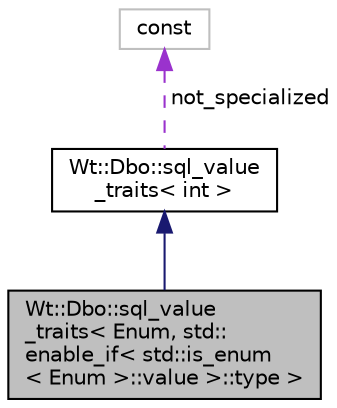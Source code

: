 digraph "Wt::Dbo::sql_value_traits&lt; Enum, std::enable_if&lt; std::is_enum&lt; Enum &gt;::value &gt;::type &gt;"
{
 // LATEX_PDF_SIZE
  edge [fontname="Helvetica",fontsize="10",labelfontname="Helvetica",labelfontsize="10"];
  node [fontname="Helvetica",fontsize="10",shape=record];
  Node1 [label="Wt::Dbo::sql_value\l_traits\< Enum, std::\lenable_if\< std::is_enum\l\< Enum \>::value \>::type \>",height=0.2,width=0.4,color="black", fillcolor="grey75", style="filled", fontcolor="black",tooltip=" "];
  Node2 -> Node1 [dir="back",color="midnightblue",fontsize="10",style="solid"];
  Node2 [label="Wt::Dbo::sql_value\l_traits\< int \>",height=0.2,width=0.4,color="black", fillcolor="white", style="filled",URL="$structWt_1_1Dbo_1_1sql__value__traits.html",tooltip=" "];
  Node3 -> Node2 [dir="back",color="darkorchid3",fontsize="10",style="dashed",label=" not_specialized" ];
  Node3 [label="const",height=0.2,width=0.4,color="grey75", fillcolor="white", style="filled",tooltip=" "];
}
